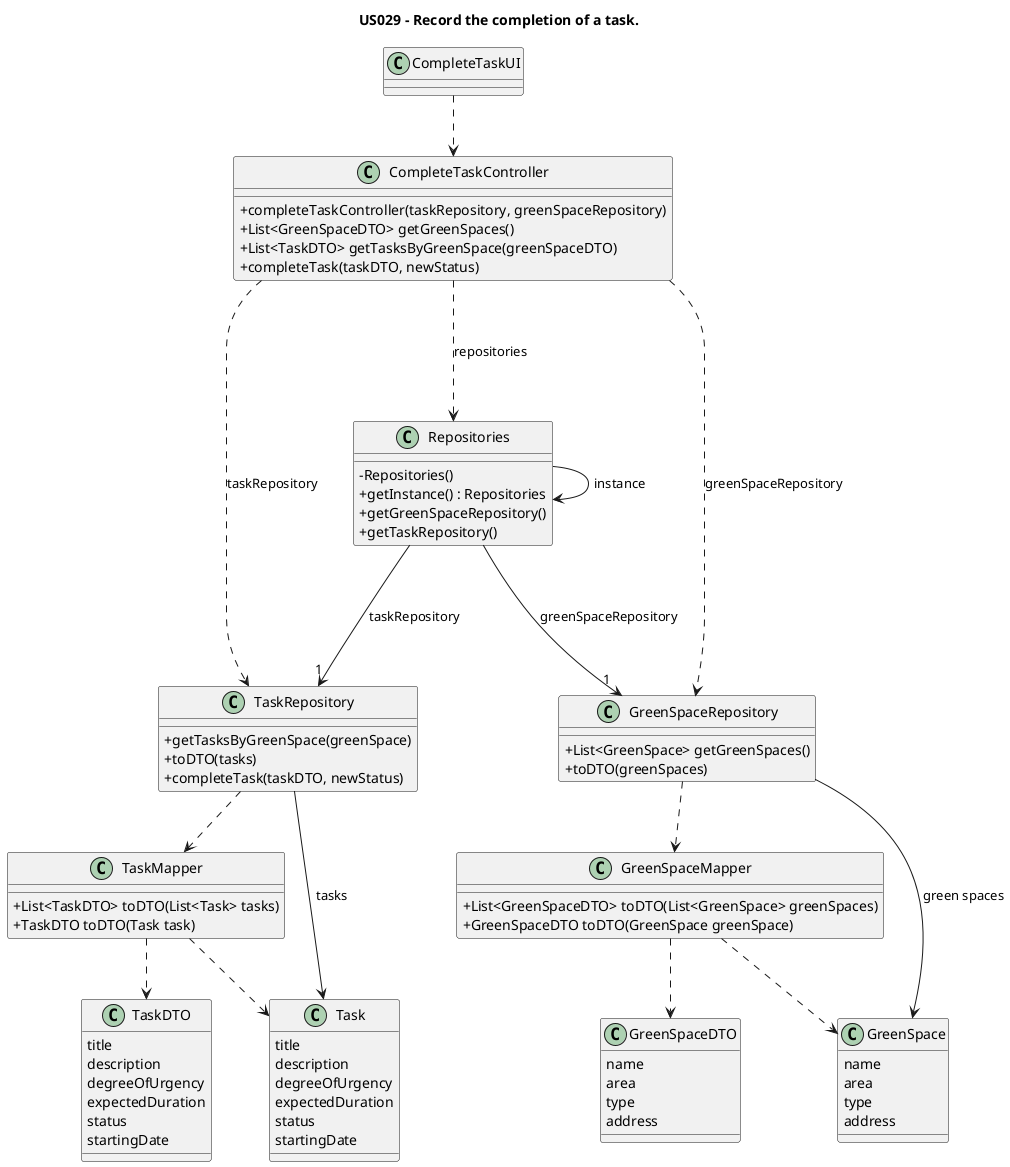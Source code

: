 @startuml

       'skinparam monochrome true
       skinparam packageStyle rectangle
       skinparam shadowing false
       skinparam linetype polyline
       skinparam linetype orto

       skinparam classAttributeIconSize 0

       'left to right direction

       title US029 - Record the completion of a task.

       class CompleteTaskUI {
       }

       class CompleteTaskController {
           + completeTaskController(taskRepository, greenSpaceRepository)
           + List<GreenSpaceDTO> getGreenSpaces()
           + List<TaskDTO> getTasksByGreenSpace(greenSpaceDTO)
           + completeTask(taskDTO, newStatus)

       }

       class Repositories {
           - Repositories()
           + getInstance() : Repositories
           + getGreenSpaceRepository()
           + getTaskRepository()
       }

       class TaskRepository {
           + getTasksByGreenSpace(greenSpace)
           + toDTO(tasks)
           + completeTask(taskDTO, newStatus)
       }

       class GreenSpaceRepository {
           + List<GreenSpace> getGreenSpaces()
           + toDTO(greenSpaces)

       }

       class GreenSpaceMapper {
           + List<GreenSpaceDTO> toDTO(List<GreenSpace> greenSpaces)
           + GreenSpaceDTO toDTO(GreenSpace greenSpace)
       }

       class TaskMapper {
           + List<TaskDTO> toDTO(List<Task> tasks)
           + TaskDTO toDTO(Task task)
       }

       class GreenSpaceDTO {
           name
           area
           type
           address
       }

       class TaskDTO {
           title
           description
           degreeOfUrgency
           expectedDuration
           status
           startingDate
       }

       class Task {
           title
           description
           degreeOfUrgency
           expectedDuration
           status
           startingDate
       }

       class GreenSpace {
           name
           area
           type
           address
       }

       CompleteTaskUI ..> CompleteTaskController
       CompleteTaskController ...> Repositories: repositories
       CompleteTaskController ..> TaskRepository: taskRepository
       CompleteTaskController ..> GreenSpaceRepository: greenSpaceRepository

       Repositories -> Repositories : instance
       Repositories ---> "1" TaskRepository: taskRepository
       Repositories ---> "1" GreenSpaceRepository: greenSpaceRepository

       TaskRepository --> Task: tasks
       GreenSpaceRepository --> GreenSpace: green spaces

       TaskRepository ..> TaskMapper
       TaskMapper ..> TaskDTO
       TaskMapper ..> Task
       GreenSpaceRepository ..> GreenSpaceMapper
       GreenSpaceMapper ..> GreenSpaceDTO
       GreenSpaceMapper ..> GreenSpace

       @enduml